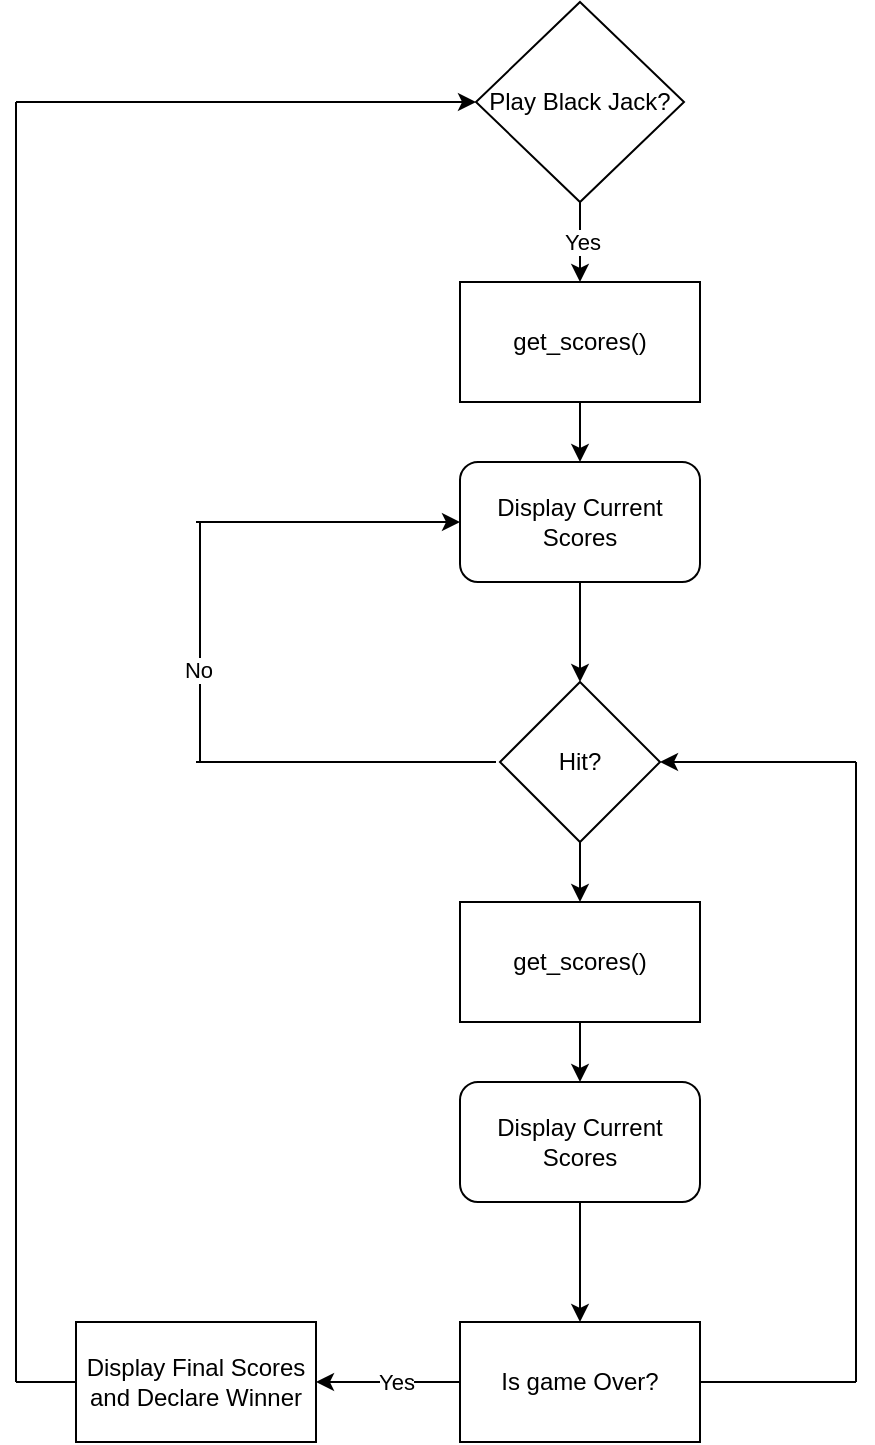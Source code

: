<mxfile version="16.0.0" type="device"><diagram id="C5RBs43oDa-KdzZeNtuy" name="Page-1"><mxGraphModel dx="1102" dy="618" grid="1" gridSize="10" guides="1" tooltips="1" connect="1" arrows="1" fold="1" page="1" pageScale="1" pageWidth="827" pageHeight="1169" math="0" shadow="0"><root><mxCell id="WIyWlLk6GJQsqaUBKTNV-0"/><mxCell id="WIyWlLk6GJQsqaUBKTNV-1" parent="WIyWlLk6GJQsqaUBKTNV-0"/><mxCell id="1XRaTz0j9JsaDjttXGUh-31" value="" style="edgeStyle=orthogonalEdgeStyle;rounded=0;orthogonalLoop=1;jettySize=auto;html=1;" edge="1" parent="WIyWlLk6GJQsqaUBKTNV-1" source="1XRaTz0j9JsaDjttXGUh-1" target="1XRaTz0j9JsaDjttXGUh-30"><mxGeometry relative="1" as="geometry"><Array as="points"><mxPoint x="402" y="170"/><mxPoint x="402" y="170"/></Array></mxGeometry></mxCell><mxCell id="1XRaTz0j9JsaDjttXGUh-33" value="Yes" style="edgeLabel;html=1;align=center;verticalAlign=middle;resizable=0;points=[];" vertex="1" connectable="0" parent="1XRaTz0j9JsaDjttXGUh-31"><mxGeometry x="-0.002" y="1" relative="1" as="geometry"><mxPoint as="offset"/></mxGeometry></mxCell><mxCell id="1XRaTz0j9JsaDjttXGUh-1" value="Play Black Jack?" style="rhombus;whiteSpace=wrap;html=1;" vertex="1" parent="WIyWlLk6GJQsqaUBKTNV-1"><mxGeometry x="350" y="50" width="104" height="100" as="geometry"/></mxCell><mxCell id="1XRaTz0j9JsaDjttXGUh-3" value="Display Current Scores" style="rounded=1;whiteSpace=wrap;html=1;" vertex="1" parent="WIyWlLk6GJQsqaUBKTNV-1"><mxGeometry x="342" y="280" width="120" height="60" as="geometry"/></mxCell><mxCell id="1XRaTz0j9JsaDjttXGUh-40" style="edgeStyle=orthogonalEdgeStyle;rounded=0;orthogonalLoop=1;jettySize=auto;html=1;" edge="1" parent="WIyWlLk6GJQsqaUBKTNV-1" source="1XRaTz0j9JsaDjttXGUh-4" target="1XRaTz0j9JsaDjttXGUh-39"><mxGeometry relative="1" as="geometry"/></mxCell><mxCell id="1XRaTz0j9JsaDjttXGUh-4" value="Hit?" style="rhombus;whiteSpace=wrap;html=1;" vertex="1" parent="WIyWlLk6GJQsqaUBKTNV-1"><mxGeometry x="362" y="390" width="80" height="80" as="geometry"/></mxCell><mxCell id="1XRaTz0j9JsaDjttXGUh-6" value="" style="endArrow=none;html=1;rounded=0;" edge="1" parent="WIyWlLk6GJQsqaUBKTNV-1"><mxGeometry width="50" height="50" relative="1" as="geometry"><mxPoint x="210" y="430" as="sourcePoint"/><mxPoint x="360" y="430" as="targetPoint"/></mxGeometry></mxCell><mxCell id="1XRaTz0j9JsaDjttXGUh-7" value="" style="endArrow=none;html=1;rounded=0;" edge="1" parent="WIyWlLk6GJQsqaUBKTNV-1"><mxGeometry width="50" height="50" relative="1" as="geometry"><mxPoint x="212" y="430" as="sourcePoint"/><mxPoint x="212" y="310" as="targetPoint"/></mxGeometry></mxCell><mxCell id="1XRaTz0j9JsaDjttXGUh-9" value="No" style="edgeLabel;html=1;align=center;verticalAlign=middle;resizable=0;points=[];" vertex="1" connectable="0" parent="1XRaTz0j9JsaDjttXGUh-7"><mxGeometry x="-0.208" y="1" relative="1" as="geometry"><mxPoint y="1" as="offset"/></mxGeometry></mxCell><mxCell id="1XRaTz0j9JsaDjttXGUh-8" value="" style="endArrow=classic;html=1;rounded=0;entryX=0;entryY=0.5;entryDx=0;entryDy=0;" edge="1" parent="WIyWlLk6GJQsqaUBKTNV-1" target="1XRaTz0j9JsaDjttXGUh-3"><mxGeometry width="50" height="50" relative="1" as="geometry"><mxPoint x="210" y="310" as="sourcePoint"/><mxPoint x="320" y="280" as="targetPoint"/></mxGeometry></mxCell><mxCell id="1XRaTz0j9JsaDjttXGUh-29" value="" style="edgeStyle=orthogonalEdgeStyle;rounded=0;orthogonalLoop=1;jettySize=auto;html=1;" edge="1" parent="WIyWlLk6GJQsqaUBKTNV-1" source="1XRaTz0j9JsaDjttXGUh-10" target="1XRaTz0j9JsaDjttXGUh-28"><mxGeometry relative="1" as="geometry"/></mxCell><mxCell id="1XRaTz0j9JsaDjttXGUh-34" value="Yes" style="edgeLabel;html=1;align=center;verticalAlign=middle;resizable=0;points=[];" vertex="1" connectable="0" parent="1XRaTz0j9JsaDjttXGUh-29"><mxGeometry x="-0.117" relative="1" as="geometry"><mxPoint as="offset"/></mxGeometry></mxCell><mxCell id="1XRaTz0j9JsaDjttXGUh-10" value="Is game Over?" style="whiteSpace=wrap;html=1;" vertex="1" parent="WIyWlLk6GJQsqaUBKTNV-1"><mxGeometry x="342" y="710" width="120" height="60" as="geometry"/></mxCell><mxCell id="1XRaTz0j9JsaDjttXGUh-17" value="" style="endArrow=classic;html=1;rounded=0;exitX=0.5;exitY=1;exitDx=0;exitDy=0;entryX=0.5;entryY=0;entryDx=0;entryDy=0;" edge="1" parent="WIyWlLk6GJQsqaUBKTNV-1" source="1XRaTz0j9JsaDjttXGUh-3" target="1XRaTz0j9JsaDjttXGUh-4"><mxGeometry width="50" height="50" relative="1" as="geometry"><mxPoint x="390" y="420" as="sourcePoint"/><mxPoint x="440" y="370" as="targetPoint"/></mxGeometry></mxCell><mxCell id="1XRaTz0j9JsaDjttXGUh-21" value="" style="endArrow=classic;html=1;rounded=0;entryX=0;entryY=0.5;entryDx=0;entryDy=0;" edge="1" parent="WIyWlLk6GJQsqaUBKTNV-1" target="1XRaTz0j9JsaDjttXGUh-1"><mxGeometry width="50" height="50" relative="1" as="geometry"><mxPoint x="120" y="100" as="sourcePoint"/><mxPoint x="160" y="240" as="targetPoint"/></mxGeometry></mxCell><mxCell id="1XRaTz0j9JsaDjttXGUh-22" value="" style="endArrow=none;html=1;rounded=0;" edge="1" parent="WIyWlLk6GJQsqaUBKTNV-1"><mxGeometry width="50" height="50" relative="1" as="geometry"><mxPoint x="120" y="740" as="sourcePoint"/><mxPoint x="120" y="100" as="targetPoint"/></mxGeometry></mxCell><mxCell id="1XRaTz0j9JsaDjttXGUh-24" value="" style="endArrow=none;html=1;rounded=0;exitX=1;exitY=0.5;exitDx=0;exitDy=0;" edge="1" parent="WIyWlLk6GJQsqaUBKTNV-1" source="1XRaTz0j9JsaDjttXGUh-10"><mxGeometry width="50" height="50" relative="1" as="geometry"><mxPoint x="540" y="760" as="sourcePoint"/><mxPoint x="540" y="740" as="targetPoint"/></mxGeometry></mxCell><mxCell id="1XRaTz0j9JsaDjttXGUh-25" value="" style="endArrow=none;html=1;rounded=0;" edge="1" parent="WIyWlLk6GJQsqaUBKTNV-1"><mxGeometry width="50" height="50" relative="1" as="geometry"><mxPoint x="540" y="430" as="sourcePoint"/><mxPoint x="540" y="740" as="targetPoint"/></mxGeometry></mxCell><mxCell id="1XRaTz0j9JsaDjttXGUh-26" value="" style="endArrow=classic;html=1;rounded=0;entryX=1;entryY=0.5;entryDx=0;entryDy=0;" edge="1" parent="WIyWlLk6GJQsqaUBKTNV-1" target="1XRaTz0j9JsaDjttXGUh-4"><mxGeometry width="50" height="50" relative="1" as="geometry"><mxPoint x="540" y="430" as="sourcePoint"/><mxPoint x="600" y="370" as="targetPoint"/></mxGeometry></mxCell><mxCell id="1XRaTz0j9JsaDjttXGUh-28" value="Display Final Scores and Declare Winner" style="whiteSpace=wrap;html=1;" vertex="1" parent="WIyWlLk6GJQsqaUBKTNV-1"><mxGeometry x="150" y="710" width="120" height="60" as="geometry"/></mxCell><mxCell id="1XRaTz0j9JsaDjttXGUh-32" style="edgeStyle=orthogonalEdgeStyle;rounded=0;orthogonalLoop=1;jettySize=auto;html=1;" edge="1" parent="WIyWlLk6GJQsqaUBKTNV-1" source="1XRaTz0j9JsaDjttXGUh-30" target="1XRaTz0j9JsaDjttXGUh-3"><mxGeometry relative="1" as="geometry"/></mxCell><mxCell id="1XRaTz0j9JsaDjttXGUh-30" value="get_scores()" style="whiteSpace=wrap;html=1;" vertex="1" parent="WIyWlLk6GJQsqaUBKTNV-1"><mxGeometry x="342" y="190" width="120" height="60" as="geometry"/></mxCell><mxCell id="1XRaTz0j9JsaDjttXGUh-35" value="" style="endArrow=none;html=1;rounded=0;entryX=0;entryY=0.5;entryDx=0;entryDy=0;" edge="1" parent="WIyWlLk6GJQsqaUBKTNV-1" target="1XRaTz0j9JsaDjttXGUh-28"><mxGeometry width="50" height="50" relative="1" as="geometry"><mxPoint x="120" y="740" as="sourcePoint"/><mxPoint x="160" y="720" as="targetPoint"/></mxGeometry></mxCell><mxCell id="1XRaTz0j9JsaDjttXGUh-41" style="edgeStyle=orthogonalEdgeStyle;rounded=0;orthogonalLoop=1;jettySize=auto;html=1;" edge="1" parent="WIyWlLk6GJQsqaUBKTNV-1" source="1XRaTz0j9JsaDjttXGUh-37" target="1XRaTz0j9JsaDjttXGUh-10"><mxGeometry relative="1" as="geometry"/></mxCell><mxCell id="1XRaTz0j9JsaDjttXGUh-37" value="Display Current Scores" style="rounded=1;whiteSpace=wrap;html=1;" vertex="1" parent="WIyWlLk6GJQsqaUBKTNV-1"><mxGeometry x="342" y="590" width="120" height="60" as="geometry"/></mxCell><mxCell id="1XRaTz0j9JsaDjttXGUh-38" style="edgeStyle=orthogonalEdgeStyle;rounded=0;orthogonalLoop=1;jettySize=auto;html=1;" edge="1" parent="WIyWlLk6GJQsqaUBKTNV-1" source="1XRaTz0j9JsaDjttXGUh-39" target="1XRaTz0j9JsaDjttXGUh-37"><mxGeometry relative="1" as="geometry"/></mxCell><mxCell id="1XRaTz0j9JsaDjttXGUh-39" value="get_scores()" style="whiteSpace=wrap;html=1;" vertex="1" parent="WIyWlLk6GJQsqaUBKTNV-1"><mxGeometry x="342" y="500" width="120" height="60" as="geometry"/></mxCell></root></mxGraphModel></diagram></mxfile>